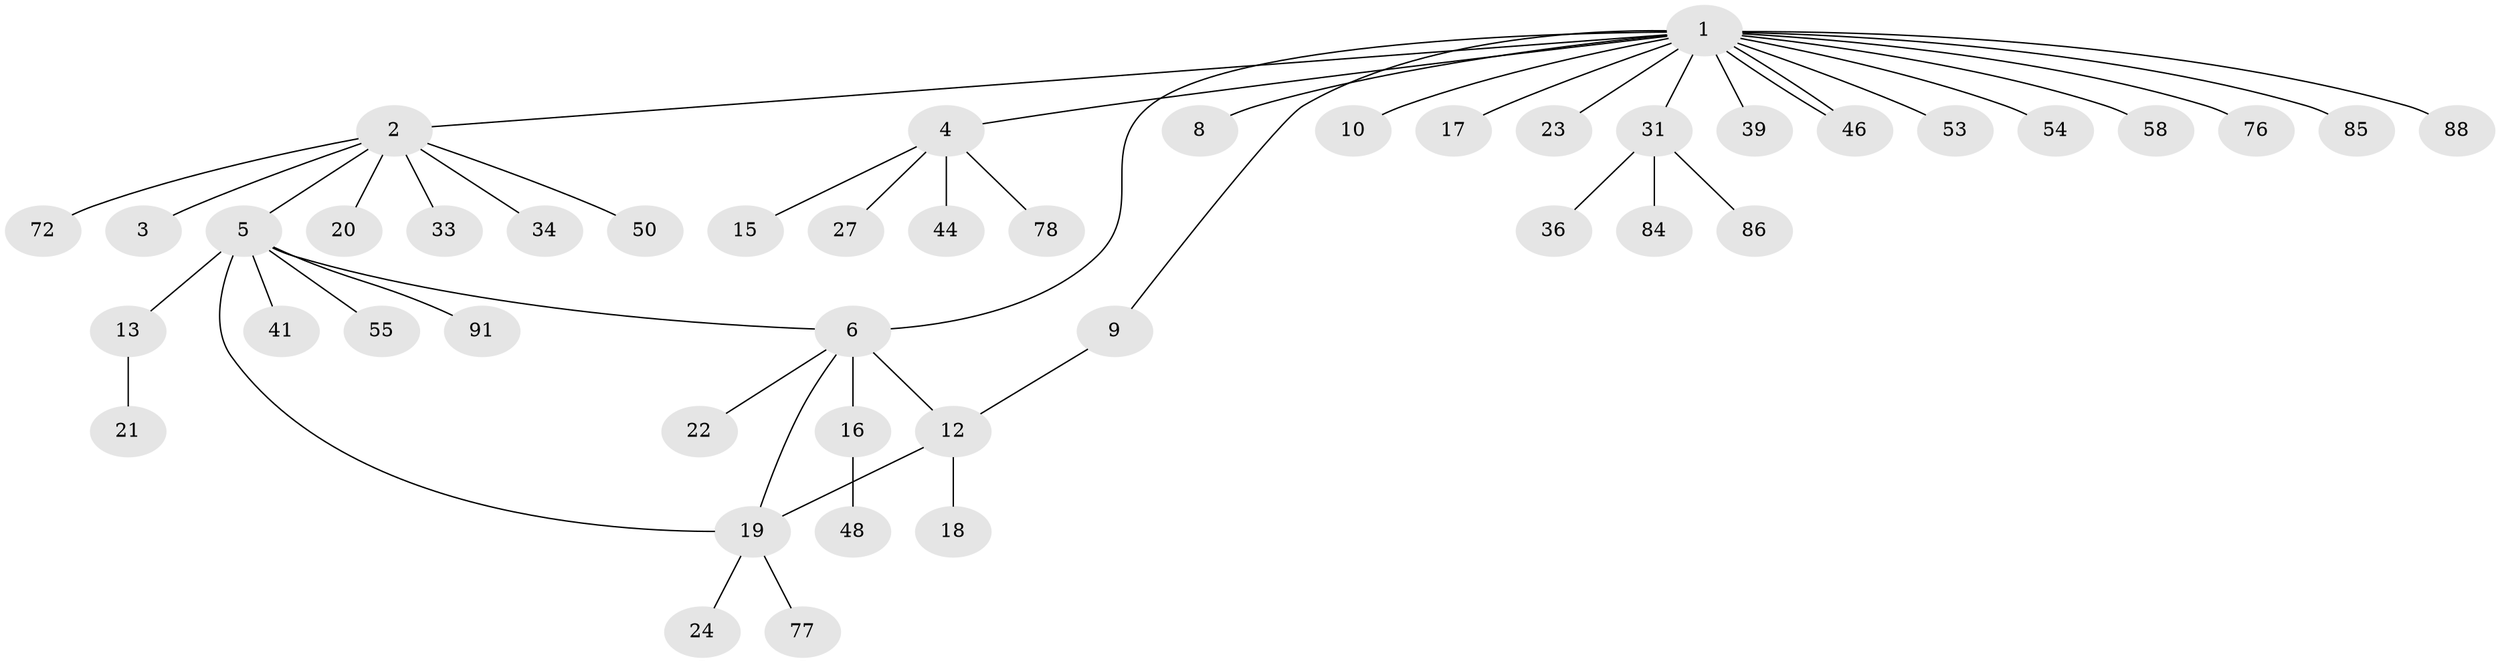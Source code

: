// original degree distribution, {18: 0.01098901098901099, 8: 0.02197802197802198, 1: 0.5824175824175825, 5: 0.03296703296703297, 4: 0.03296703296703297, 3: 0.0989010989010989, 6: 0.01098901098901099, 2: 0.1978021978021978, 7: 0.01098901098901099}
// Generated by graph-tools (version 1.1) at 2025/14/03/09/25 04:14:30]
// undirected, 45 vertices, 49 edges
graph export_dot {
graph [start="1"]
  node [color=gray90,style=filled];
  1;
  2;
  3;
  4 [super="+26"];
  5 [super="+32+7"];
  6 [super="+11+28+30+64"];
  8;
  9 [super="+62"];
  10 [super="+56+79"];
  12 [super="+25"];
  13 [super="+52"];
  15;
  16 [super="+74+59"];
  17;
  18 [super="+57"];
  19 [super="+43+60+68+87+29"];
  20;
  21;
  22;
  23;
  24 [super="+42+35+75+71"];
  27;
  31;
  33 [super="+51+40"];
  34;
  36;
  39 [super="+69"];
  41;
  44 [super="+49+45"];
  46;
  48 [super="+83"];
  50;
  53;
  54;
  55 [super="+66"];
  58;
  72;
  76;
  77;
  78;
  84;
  85;
  86;
  88;
  91;
  1 -- 2;
  1 -- 4;
  1 -- 6;
  1 -- 8;
  1 -- 9;
  1 -- 10;
  1 -- 17;
  1 -- 23;
  1 -- 31;
  1 -- 39;
  1 -- 46;
  1 -- 46;
  1 -- 53;
  1 -- 54;
  1 -- 58;
  1 -- 76;
  1 -- 85;
  1 -- 88;
  2 -- 3;
  2 -- 5;
  2 -- 20;
  2 -- 33;
  2 -- 34;
  2 -- 50;
  2 -- 72;
  4 -- 15;
  4 -- 44;
  4 -- 78;
  4 -- 27;
  5 -- 55;
  5 -- 41;
  5 -- 19;
  5 -- 6;
  5 -- 91;
  5 -- 13;
  6 -- 16;
  6 -- 19;
  6 -- 12;
  6 -- 22;
  9 -- 12;
  12 -- 18;
  12 -- 19;
  13 -- 21;
  16 -- 48;
  19 -- 24;
  19 -- 77;
  31 -- 36;
  31 -- 84;
  31 -- 86;
}
